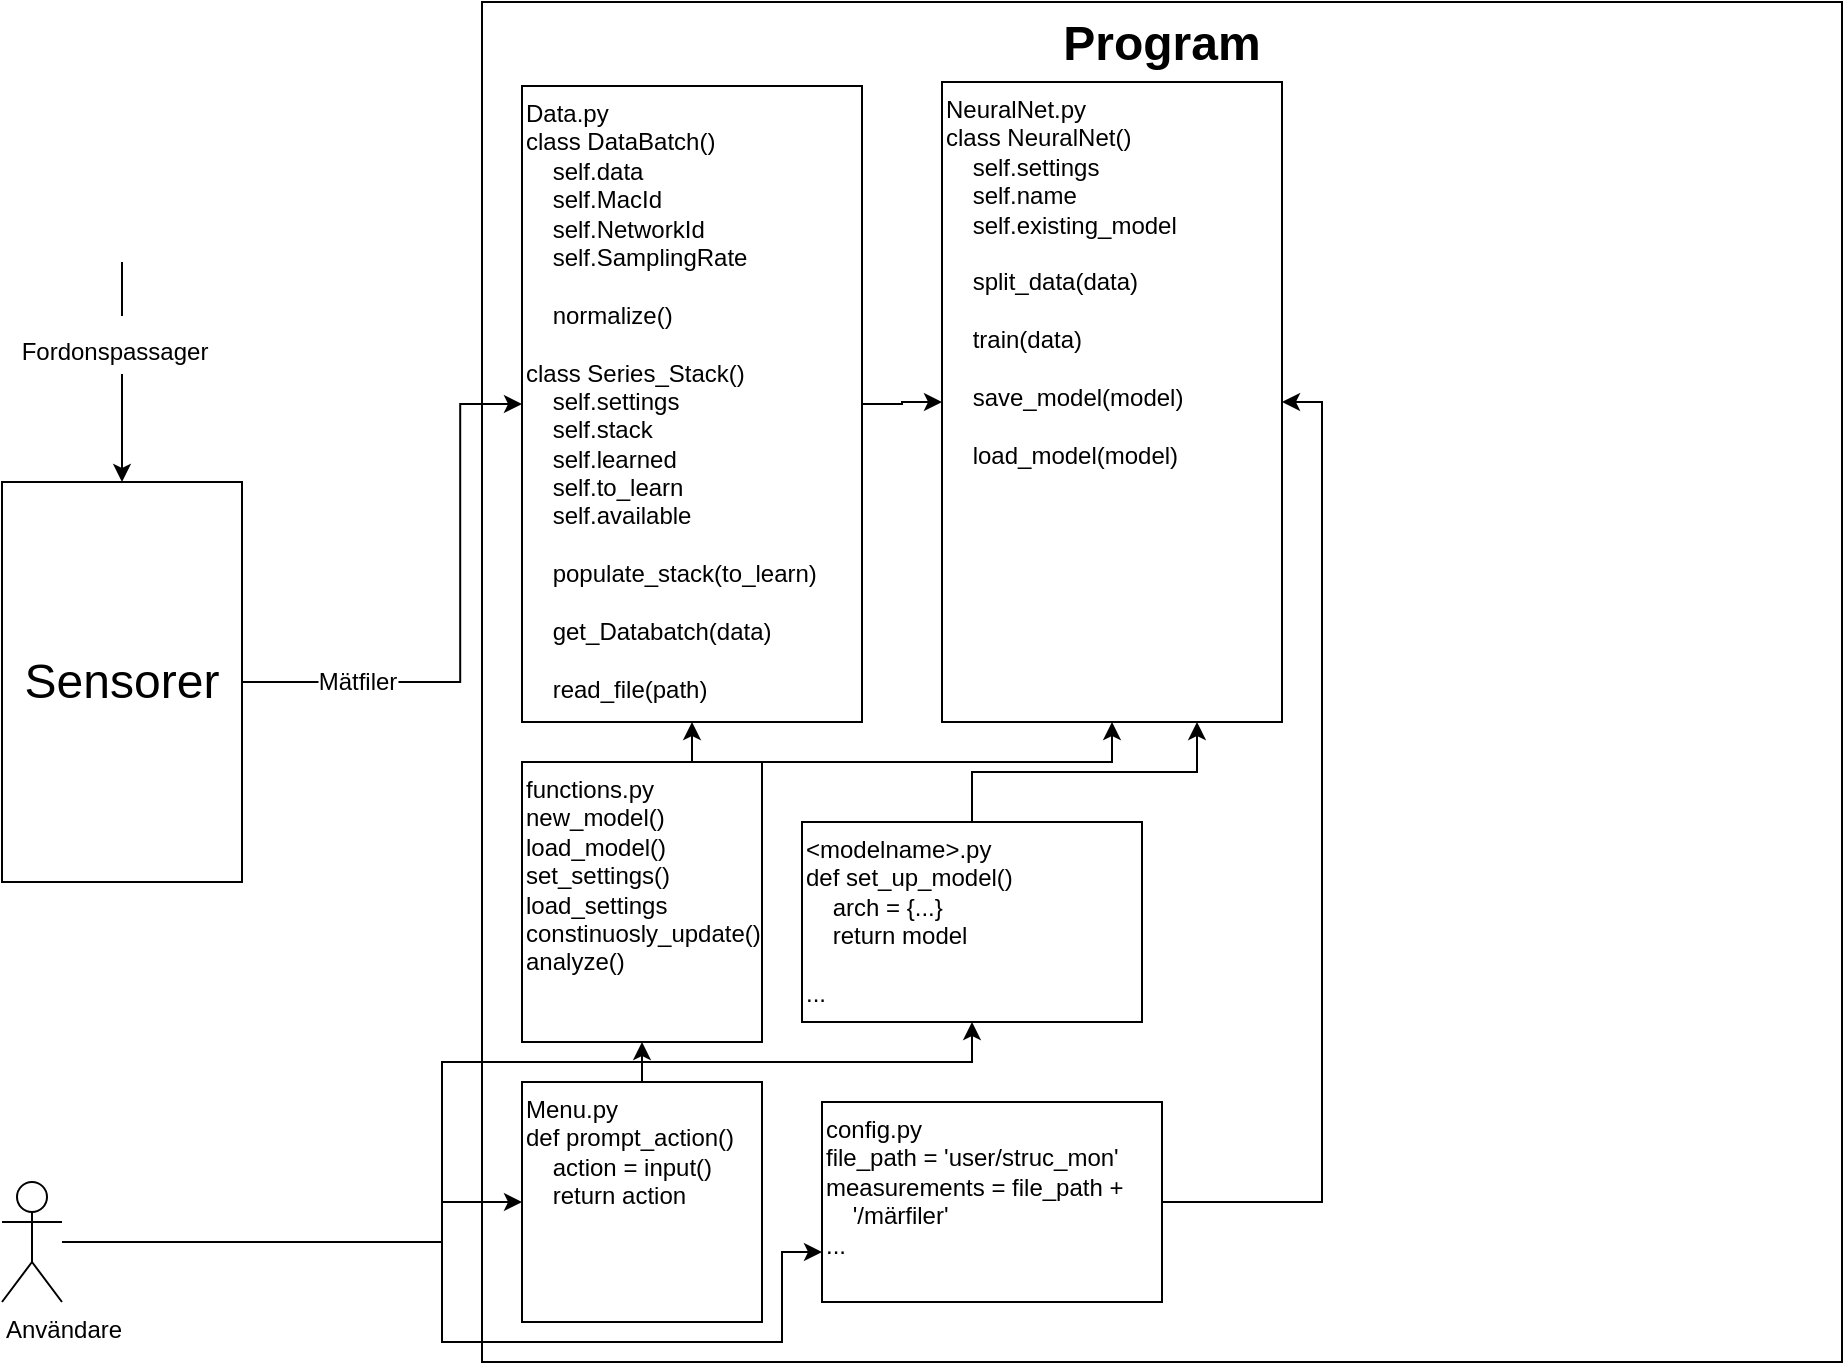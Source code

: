 <mxfile version="14.0.1" type="github" pages="3">
  <diagram id="C5RBs43oDa-KdzZeNtuy" name="Page-1">
    <mxGraphModel dx="1248" dy="712" grid="1" gridSize="10" guides="1" tooltips="1" connect="1" arrows="1" fold="1" page="1" pageScale="1" pageWidth="1169" pageHeight="827" math="0" shadow="0">
      <root>
        <mxCell id="WIyWlLk6GJQsqaUBKTNV-0" />
        <mxCell id="WIyWlLk6GJQsqaUBKTNV-1" parent="WIyWlLk6GJQsqaUBKTNV-0" />
        <mxCell id="3SdIP5uNNKMW2fPhe3Vz-0" value="Program" style="rounded=0;whiteSpace=wrap;html=1;verticalAlign=top;fontSize=24;fontStyle=1" parent="WIyWlLk6GJQsqaUBKTNV-1" vertex="1">
          <mxGeometry x="280" y="80" width="680" height="680" as="geometry" />
        </mxCell>
        <mxCell id="3SdIP5uNNKMW2fPhe3Vz-1" value="Sensorer" style="rounded=0;whiteSpace=wrap;html=1;fontSize=24;" parent="WIyWlLk6GJQsqaUBKTNV-1" vertex="1">
          <mxGeometry x="40.0" y="320" width="120" height="200" as="geometry" />
        </mxCell>
        <mxCell id="3SdIP5uNNKMW2fPhe3Vz-3" style="edgeStyle=orthogonalEdgeStyle;rounded=0;orthogonalLoop=1;jettySize=auto;html=1;entryX=0.5;entryY=0;entryDx=0;entryDy=0;fontSize=24;" parent="WIyWlLk6GJQsqaUBKTNV-1" source="3SdIP5uNNKMW2fPhe3Vz-2" target="3SdIP5uNNKMW2fPhe3Vz-1" edge="1">
          <mxGeometry relative="1" as="geometry">
            <Array as="points">
              <mxPoint x="100" y="220" />
              <mxPoint x="100" y="220" />
            </Array>
          </mxGeometry>
        </mxCell>
        <mxCell id="3SdIP5uNNKMW2fPhe3Vz-4" value="&lt;font&gt;&lt;font style=&quot;font-size: 12px&quot;&gt;Fordonspassager&lt;/font&gt;&lt;br&gt;&lt;/font&gt;" style="edgeLabel;html=1;align=center;verticalAlign=middle;resizable=0;points=[];fontSize=24;" parent="3SdIP5uNNKMW2fPhe3Vz-3" vertex="1" connectable="0">
          <mxGeometry x="-0.256" y="-4" relative="1" as="geometry">
            <mxPoint as="offset" />
          </mxGeometry>
        </mxCell>
        <mxCell id="3SdIP5uNNKMW2fPhe3Vz-2" value="" style="shape=image;imageAspect=0;aspect=fixed;verticalLabelPosition=bottom;verticalAlign=top;fontSize=24;image=https://www.mitti.se/_internal/cimg!0/dzyfbg5iqgwy4n2qbdqmdj723bzd70o.jpeg;" parent="WIyWlLk6GJQsqaUBKTNV-1" vertex="1">
          <mxGeometry x="40" y="80" width="198.24" height="130" as="geometry" />
        </mxCell>
        <mxCell id="3SdIP5uNNKMW2fPhe3Vz-25" style="edgeStyle=orthogonalEdgeStyle;rounded=0;orthogonalLoop=1;jettySize=auto;html=1;entryX=0;entryY=0.5;entryDx=0;entryDy=0;endArrow=classic;endFill=1;fontSize=12;" parent="WIyWlLk6GJQsqaUBKTNV-1" source="3SdIP5uNNKMW2fPhe3Vz-6" target="3SdIP5uNNKMW2fPhe3Vz-8" edge="1">
          <mxGeometry relative="1" as="geometry" />
        </mxCell>
        <mxCell id="3SdIP5uNNKMW2fPhe3Vz-6" value="Mätfiler" style="text;html=1;strokeColor=none;fillColor=none;align=center;verticalAlign=middle;whiteSpace=wrap;rounded=0;fontSize=12;" parent="WIyWlLk6GJQsqaUBKTNV-1" vertex="1">
          <mxGeometry x="198.24" y="410" width="40" height="20" as="geometry" />
        </mxCell>
        <mxCell id="3SdIP5uNNKMW2fPhe3Vz-7" style="edgeStyle=orthogonalEdgeStyle;rounded=0;orthogonalLoop=1;jettySize=auto;html=1;entryX=0;entryY=0.5;entryDx=0;entryDy=0;fontSize=12;endArrow=none;endFill=0;" parent="WIyWlLk6GJQsqaUBKTNV-1" source="3SdIP5uNNKMW2fPhe3Vz-1" target="3SdIP5uNNKMW2fPhe3Vz-6" edge="1">
          <mxGeometry relative="1" as="geometry">
            <mxPoint x="160" y="420.0" as="sourcePoint" />
            <mxPoint x="280" y="420.0" as="targetPoint" />
          </mxGeometry>
        </mxCell>
        <mxCell id="3SdIP5uNNKMW2fPhe3Vz-28" style="edgeStyle=orthogonalEdgeStyle;rounded=0;orthogonalLoop=1;jettySize=auto;html=1;entryX=0;entryY=0.5;entryDx=0;entryDy=0;endArrow=classic;endFill=1;fontSize=12;" parent="WIyWlLk6GJQsqaUBKTNV-1" source="3SdIP5uNNKMW2fPhe3Vz-8" target="3SdIP5uNNKMW2fPhe3Vz-9" edge="1">
          <mxGeometry relative="1" as="geometry" />
        </mxCell>
        <mxCell id="3SdIP5uNNKMW2fPhe3Vz-8" value="Data.py&lt;br&gt;class DataBatch()&lt;br&gt;&amp;nbsp; &amp;nbsp; self.data&lt;br&gt;&lt;div&gt;&amp;nbsp; &amp;nbsp; self.MacId&lt;/div&gt;&lt;div&gt;&amp;nbsp; &amp;nbsp; self.NetworkId&lt;/div&gt;&lt;div&gt;&amp;nbsp; &amp;nbsp; self.SamplingRate&lt;/div&gt;&lt;div&gt;&lt;br&gt;&lt;/div&gt;&lt;div&gt;&amp;nbsp; &amp;nbsp; normalize()&lt;/div&gt;&lt;div&gt;&lt;br&gt;&lt;/div&gt;class Series_Stack()&lt;br&gt;&amp;nbsp; &amp;nbsp; self.settings&lt;br&gt;&amp;nbsp; &amp;nbsp; self.stack&lt;br&gt;&amp;nbsp; &amp;nbsp; self.learned&lt;br&gt;&amp;nbsp; &amp;nbsp; self.to_learn&lt;br&gt;&amp;nbsp; &amp;nbsp; self.available&lt;br&gt;&lt;br&gt;&amp;nbsp; &amp;nbsp; populate_stack(to_learn)&lt;br&gt;&lt;br&gt;&amp;nbsp; &amp;nbsp; get_Databatch(data)&lt;br&gt;&lt;br&gt;&amp;nbsp; &amp;nbsp; read_file(path)" style="rounded=0;whiteSpace=wrap;html=1;fontSize=12;align=left;verticalAlign=top;" parent="WIyWlLk6GJQsqaUBKTNV-1" vertex="1">
          <mxGeometry x="300" y="122" width="170" height="318" as="geometry" />
        </mxCell>
        <mxCell id="3SdIP5uNNKMW2fPhe3Vz-9" value="NeuralNet.py&lt;br&gt;class NeuralNet()&lt;br&gt;&amp;nbsp; &amp;nbsp; self.settings&lt;br&gt;&amp;nbsp; &amp;nbsp; self.name&lt;br&gt;&amp;nbsp; &amp;nbsp; self.existing_model&lt;br&gt;&lt;br&gt;&amp;nbsp; &amp;nbsp; split_data(data)&lt;br&gt;&lt;br&gt;&amp;nbsp; &amp;nbsp; train(data)&lt;br&gt;&lt;br&gt;&amp;nbsp; &amp;nbsp; save_model(model)&lt;br&gt;&lt;br&gt;&amp;nbsp; &amp;nbsp; load_model(model)" style="rounded=0;whiteSpace=wrap;html=1;fontSize=12;align=left;verticalAlign=top;" parent="WIyWlLk6GJQsqaUBKTNV-1" vertex="1">
          <mxGeometry x="510" y="120" width="170" height="320" as="geometry" />
        </mxCell>
        <mxCell id="fk17r2AHfMUluzev5C7j-2" style="edgeStyle=orthogonalEdgeStyle;rounded=0;orthogonalLoop=1;jettySize=auto;html=1;entryX=0.75;entryY=1;entryDx=0;entryDy=0;" parent="WIyWlLk6GJQsqaUBKTNV-1" source="3SdIP5uNNKMW2fPhe3Vz-10" target="3SdIP5uNNKMW2fPhe3Vz-9" edge="1">
          <mxGeometry relative="1" as="geometry" />
        </mxCell>
        <mxCell id="3SdIP5uNNKMW2fPhe3Vz-10" value="&amp;lt;modelname&amp;gt;.py&lt;br&gt;def set_up_model()&lt;br&gt;&amp;nbsp; &amp;nbsp; arch = {...}&lt;br&gt;&amp;nbsp; &amp;nbsp; return model&lt;br&gt;&lt;br&gt;..." style="rounded=0;whiteSpace=wrap;html=1;fontSize=12;align=left;verticalAlign=top;" parent="WIyWlLk6GJQsqaUBKTNV-1" vertex="1">
          <mxGeometry x="440" y="490" width="170" height="100" as="geometry" />
        </mxCell>
        <mxCell id="3SdIP5uNNKMW2fPhe3Vz-26" style="edgeStyle=orthogonalEdgeStyle;rounded=0;orthogonalLoop=1;jettySize=auto;html=1;exitX=0;exitY=0.5;exitDx=0;exitDy=0;entryX=1;entryY=0.5;entryDx=0;entryDy=0;endArrow=classic;endFill=1;fontSize=12;" parent="WIyWlLk6GJQsqaUBKTNV-1" source="3SdIP5uNNKMW2fPhe3Vz-11" target="3SdIP5uNNKMW2fPhe3Vz-9" edge="1">
          <mxGeometry relative="1" as="geometry">
            <Array as="points">
              <mxPoint x="700" y="680" />
              <mxPoint x="700" y="280" />
            </Array>
          </mxGeometry>
        </mxCell>
        <mxCell id="3SdIP5uNNKMW2fPhe3Vz-11" value="config.py&lt;br&gt;file_path = &#39;user/struc_mon&#39;&lt;br&gt;measurements = file_path +&amp;nbsp;&lt;br&gt;&amp;nbsp; &amp;nbsp; &#39;/märfiler&#39;&lt;br&gt;...&lt;br&gt;" style="rounded=0;whiteSpace=wrap;html=1;fontSize=12;verticalAlign=top;align=left;" parent="WIyWlLk6GJQsqaUBKTNV-1" vertex="1">
          <mxGeometry x="450" y="630" width="170" height="100" as="geometry" />
        </mxCell>
        <mxCell id="3SdIP5uNNKMW2fPhe3Vz-20" style="edgeStyle=orthogonalEdgeStyle;rounded=0;orthogonalLoop=1;jettySize=auto;html=1;exitX=0.5;exitY=0;exitDx=0;exitDy=0;entryX=0.5;entryY=1;entryDx=0;entryDy=0;endArrow=classic;endFill=1;fontSize=12;" parent="WIyWlLk6GJQsqaUBKTNV-1" source="3SdIP5uNNKMW2fPhe3Vz-12" target="3SdIP5uNNKMW2fPhe3Vz-19" edge="1">
          <mxGeometry relative="1" as="geometry" />
        </mxCell>
        <mxCell id="3SdIP5uNNKMW2fPhe3Vz-12" value="Menu.py&lt;br&gt;def prompt_action()&lt;br&gt;&amp;nbsp; &amp;nbsp; action = input()&lt;br&gt;&amp;nbsp; &amp;nbsp; return action" style="rounded=0;whiteSpace=wrap;html=1;fontSize=12;align=left;verticalAlign=top;" parent="WIyWlLk6GJQsqaUBKTNV-1" vertex="1">
          <mxGeometry x="300" y="620" width="120" height="120" as="geometry" />
        </mxCell>
        <mxCell id="3SdIP5uNNKMW2fPhe3Vz-18" style="edgeStyle=orthogonalEdgeStyle;rounded=0;orthogonalLoop=1;jettySize=auto;html=1;endArrow=classic;endFill=1;fontSize=12;entryX=0;entryY=0.75;entryDx=0;entryDy=0;" parent="WIyWlLk6GJQsqaUBKTNV-1" source="3SdIP5uNNKMW2fPhe3Vz-13" target="3SdIP5uNNKMW2fPhe3Vz-11" edge="1">
          <mxGeometry relative="1" as="geometry">
            <mxPoint x="220" y="730" as="targetPoint" />
            <Array as="points">
              <mxPoint x="260" y="700" />
              <mxPoint x="260" y="750" />
              <mxPoint x="430" y="750" />
              <mxPoint x="430" y="705" />
            </Array>
          </mxGeometry>
        </mxCell>
        <mxCell id="fk17r2AHfMUluzev5C7j-4" style="edgeStyle=orthogonalEdgeStyle;rounded=0;orthogonalLoop=1;jettySize=auto;html=1;" parent="WIyWlLk6GJQsqaUBKTNV-1" source="3SdIP5uNNKMW2fPhe3Vz-13" target="3SdIP5uNNKMW2fPhe3Vz-10" edge="1">
          <mxGeometry relative="1" as="geometry">
            <mxPoint x="240" y="620" as="targetPoint" />
            <Array as="points">
              <mxPoint x="260" y="700" />
              <mxPoint x="260" y="610" />
              <mxPoint x="525" y="610" />
            </Array>
          </mxGeometry>
        </mxCell>
        <mxCell id="fk17r2AHfMUluzev5C7j-6" style="edgeStyle=orthogonalEdgeStyle;rounded=0;orthogonalLoop=1;jettySize=auto;html=1;entryX=0;entryY=0.5;entryDx=0;entryDy=0;" parent="WIyWlLk6GJQsqaUBKTNV-1" source="3SdIP5uNNKMW2fPhe3Vz-13" target="3SdIP5uNNKMW2fPhe3Vz-12" edge="1">
          <mxGeometry relative="1" as="geometry">
            <Array as="points">
              <mxPoint x="260" y="700" />
              <mxPoint x="260" y="680" />
            </Array>
          </mxGeometry>
        </mxCell>
        <mxCell id="3SdIP5uNNKMW2fPhe3Vz-13" value="Användare" style="shape=umlActor;verticalLabelPosition=bottom;verticalAlign=top;html=1;outlineConnect=0;fontSize=12;align=left;" parent="WIyWlLk6GJQsqaUBKTNV-1" vertex="1">
          <mxGeometry x="40" y="670" width="30" height="60" as="geometry" />
        </mxCell>
        <mxCell id="3SdIP5uNNKMW2fPhe3Vz-22" style="edgeStyle=orthogonalEdgeStyle;rounded=0;orthogonalLoop=1;jettySize=auto;html=1;exitX=0.5;exitY=0;exitDx=0;exitDy=0;entryX=0.5;entryY=1;entryDx=0;entryDy=0;endArrow=classic;endFill=1;fontSize=12;" parent="WIyWlLk6GJQsqaUBKTNV-1" source="3SdIP5uNNKMW2fPhe3Vz-19" target="3SdIP5uNNKMW2fPhe3Vz-8" edge="1">
          <mxGeometry relative="1" as="geometry" />
        </mxCell>
        <mxCell id="3SdIP5uNNKMW2fPhe3Vz-24" style="edgeStyle=orthogonalEdgeStyle;rounded=0;orthogonalLoop=1;jettySize=auto;html=1;exitX=0.5;exitY=0;exitDx=0;exitDy=0;entryX=0.5;entryY=1;entryDx=0;entryDy=0;endArrow=classic;endFill=1;fontSize=12;" parent="WIyWlLk6GJQsqaUBKTNV-1" source="3SdIP5uNNKMW2fPhe3Vz-19" target="3SdIP5uNNKMW2fPhe3Vz-9" edge="1">
          <mxGeometry relative="1" as="geometry">
            <Array as="points">
              <mxPoint x="595" y="460" />
            </Array>
          </mxGeometry>
        </mxCell>
        <mxCell id="3SdIP5uNNKMW2fPhe3Vz-19" value="functions.py&lt;br&gt;new_model()&lt;br&gt;load_model()&lt;br&gt;set_settings()&lt;br&gt;load_settings&lt;br&gt;constinuosly_update()&lt;br&gt;analyze()" style="rounded=0;whiteSpace=wrap;html=1;fontSize=12;align=left;verticalAlign=top;" parent="WIyWlLk6GJQsqaUBKTNV-1" vertex="1">
          <mxGeometry x="300" y="460" width="120" height="140" as="geometry" />
        </mxCell>
      </root>
    </mxGraphModel>
  </diagram>
  <diagram id="y59KjhfASonp9bvUzr6B" name="Page-2">
    <mxGraphModel dx="1248" dy="712" grid="1" gridSize="10" guides="1" tooltips="1" connect="1" arrows="1" fold="1" page="1" pageScale="1" pageWidth="1169" pageHeight="827" math="0" shadow="0">
      <root>
        <mxCell id="y8WJnsj6zFj0yr_6rQvr-0" />
        <mxCell id="y8WJnsj6zFj0yr_6rQvr-1" parent="y8WJnsj6zFj0yr_6rQvr-0" />
        <mxCell id="y8WJnsj6zFj0yr_6rQvr-2" value="Model" style="swimlane;fontStyle=3;align=center;verticalAlign=top;childLayout=stackLayout;horizontal=1;startSize=26;horizontalStack=0;resizeParent=1;resizeParentMax=0;resizeLast=0;collapsible=1;marginBottom=0;" parent="y8WJnsj6zFj0yr_6rQvr-1" vertex="1">
          <mxGeometry x="200" y="120" width="160" height="198" as="geometry" />
        </mxCell>
        <mxCell id="y8WJnsj6zFj0yr_6rQvr-3" value="+ attribute: settings&#xa;" style="text;strokeColor=none;fillColor=none;align=left;verticalAlign=top;spacingLeft=4;spacingRight=4;overflow=hidden;rotatable=0;points=[[0,0.5],[1,0.5]];portConstraint=eastwest;" parent="y8WJnsj6zFj0yr_6rQvr-2" vertex="1">
          <mxGeometry y="26" width="160" height="26" as="geometry" />
        </mxCell>
        <mxCell id="y8WJnsj6zFj0yr_6rQvr-6" value="+ attribute: name" style="text;strokeColor=none;fillColor=none;align=left;verticalAlign=top;spacingLeft=4;spacingRight=4;overflow=hidden;rotatable=0;points=[[0,0.5],[1,0.5]];portConstraint=eastwest;" parent="y8WJnsj6zFj0yr_6rQvr-2" vertex="1">
          <mxGeometry y="52" width="160" height="26" as="geometry" />
        </mxCell>
        <mxCell id="y8WJnsj6zFj0yr_6rQvr-7" value="+ attribute: existing_model&#xa;" style="text;strokeColor=none;fillColor=none;align=left;verticalAlign=top;spacingLeft=4;spacingRight=4;overflow=hidden;rotatable=0;points=[[0,0.5],[1,0.5]];portConstraint=eastwest;" parent="y8WJnsj6zFj0yr_6rQvr-2" vertex="1">
          <mxGeometry y="78" width="160" height="26" as="geometry" />
        </mxCell>
        <mxCell id="y8WJnsj6zFj0yr_6rQvr-4" value="" style="line;strokeWidth=1;fillColor=none;align=left;verticalAlign=middle;spacingTop=-1;spacingLeft=3;spacingRight=3;rotatable=0;labelPosition=right;points=[];portConstraint=eastwest;" parent="y8WJnsj6zFj0yr_6rQvr-2" vertex="1">
          <mxGeometry y="104" width="160" height="8" as="geometry" />
        </mxCell>
        <mxCell id="y8WJnsj6zFj0yr_6rQvr-8" value="&lt;meta charset=&quot;utf-8&quot;&gt;&lt;span style=&quot;color: rgb(0, 0, 0); font-family: helvetica; font-size: 12px; font-style: normal; font-weight: 400; letter-spacing: normal; text-align: left; text-indent: 0px; text-transform: none; word-spacing: 0px; background-color: rgb(248, 249, 250); display: inline; float: none;&quot;&gt;+ method: init&lt;/span&gt;" style="text;whiteSpace=wrap;html=1;" parent="y8WJnsj6zFj0yr_6rQvr-2" vertex="1">
          <mxGeometry y="112" width="160" height="30" as="geometry" />
        </mxCell>
        <mxCell id="y8WJnsj6zFj0yr_6rQvr-5" value="+ method: setup" style="text;strokeColor=none;fillColor=none;align=left;verticalAlign=top;spacingLeft=4;spacingRight=4;overflow=hidden;rotatable=0;points=[[0,0.5],[1,0.5]];portConstraint=eastwest;" parent="y8WJnsj6zFj0yr_6rQvr-2" vertex="1">
          <mxGeometry y="142" width="160" height="26" as="geometry" />
        </mxCell>
        <mxCell id="y8WJnsj6zFj0yr_6rQvr-9" value="&lt;span style=&quot;color: rgb(0 , 0 , 0) ; font-family: &amp;#34;helvetica&amp;#34; ; font-size: 12px ; font-style: normal ; font-weight: 400 ; letter-spacing: normal ; text-align: left ; text-indent: 0px ; text-transform: none ; word-spacing: 0px ; background-color: rgb(248 , 249 , 250) ; display: inline ; float: none&quot;&gt;+ method: make_dataframe&lt;/span&gt;" style="text;whiteSpace=wrap;html=1;" parent="y8WJnsj6zFj0yr_6rQvr-2" vertex="1">
          <mxGeometry y="168" width="160" height="30" as="geometry" />
        </mxCell>
        <mxCell id="y8WJnsj6zFj0yr_6rQvr-10" value="NeuralNet" style="swimlane;fontStyle=3;align=center;verticalAlign=top;childLayout=stackLayout;horizontal=1;startSize=26;horizontalStack=0;resizeParent=1;resizeParentMax=0;resizeLast=0;collapsible=1;marginBottom=0;" parent="y8WJnsj6zFj0yr_6rQvr-1" vertex="1">
          <mxGeometry x="200" y="360" width="160" height="112" as="geometry" />
        </mxCell>
        <mxCell id="y8WJnsj6zFj0yr_6rQvr-11" value="+ attribute: nn" style="text;strokeColor=none;fillColor=none;align=left;verticalAlign=top;spacingLeft=4;spacingRight=4;overflow=hidden;rotatable=0;points=[[0,0.5],[1,0.5]];portConstraint=eastwest;" parent="y8WJnsj6zFj0yr_6rQvr-10" vertex="1">
          <mxGeometry y="26" width="160" height="26" as="geometry" />
        </mxCell>
        <mxCell id="y8WJnsj6zFj0yr_6rQvr-15" value="+ field: type" style="text;strokeColor=none;fillColor=none;align=left;verticalAlign=top;spacingLeft=4;spacingRight=4;overflow=hidden;rotatable=0;points=[[0,0.5],[1,0.5]];portConstraint=eastwest;" parent="y8WJnsj6zFj0yr_6rQvr-10" vertex="1">
          <mxGeometry y="52" width="160" height="26" as="geometry" />
        </mxCell>
        <mxCell id="y8WJnsj6zFj0yr_6rQvr-12" value="" style="line;strokeWidth=1;fillColor=none;align=left;verticalAlign=middle;spacingTop=-1;spacingLeft=3;spacingRight=3;rotatable=0;labelPosition=right;points=[];portConstraint=eastwest;" parent="y8WJnsj6zFj0yr_6rQvr-10" vertex="1">
          <mxGeometry y="78" width="160" height="8" as="geometry" />
        </mxCell>
        <mxCell id="y8WJnsj6zFj0yr_6rQvr-13" value="+ method(type): type" style="text;strokeColor=none;fillColor=none;align=left;verticalAlign=top;spacingLeft=4;spacingRight=4;overflow=hidden;rotatable=0;points=[[0,0.5],[1,0.5]];portConstraint=eastwest;" parent="y8WJnsj6zFj0yr_6rQvr-10" vertex="1">
          <mxGeometry y="86" width="160" height="26" as="geometry" />
        </mxCell>
      </root>
    </mxGraphModel>
  </diagram>
  <diagram id="dw5nj-q4cA5HlDSJhuxH" name="Page-3">
    <mxGraphModel dx="1783" dy="1017" grid="1" gridSize="10" guides="1" tooltips="1" connect="1" arrows="1" fold="1" page="1" pageScale="1" pageWidth="1169" pageHeight="827" math="0" shadow="0">
      <root>
        <mxCell id="lFk1K94WSbGUSgZNSK4V-0" />
        <mxCell id="lFk1K94WSbGUSgZNSK4V-1" parent="lFk1K94WSbGUSgZNSK4V-0" />
        <mxCell id="lFk1K94WSbGUSgZNSK4V-2" value="DataBatch" style="swimlane;fontStyle=1;align=center;verticalAlign=top;childLayout=stackLayout;horizontal=1;startSize=26;horizontalStack=0;resizeParent=1;resizeParentMax=0;resizeLast=0;collapsible=1;marginBottom=0;" vertex="1" parent="lFk1K94WSbGUSgZNSK4V-1">
          <mxGeometry x="80" y="80" width="160" height="230" as="geometry" />
        </mxCell>
        <mxCell id="lFk1K94WSbGUSgZNSK4V-3" value="data&#xa;networkId&#xa;dataAcquisitionCycle&#xa;dataAcquisitionDuration&#xa;samplingRate&#xa;cutOffDrequency&#xa;date&#xa;filteredData" style="text;strokeColor=none;fillColor=none;align=left;verticalAlign=top;spacingLeft=4;spacingRight=4;overflow=hidden;rotatable=0;points=[[0,0.5],[1,0.5]];portConstraint=eastwest;" vertex="1" parent="lFk1K94WSbGUSgZNSK4V-2">
          <mxGeometry y="26" width="160" height="144" as="geometry" />
        </mxCell>
        <mxCell id="lFk1K94WSbGUSgZNSK4V-4" value="" style="line;strokeWidth=1;fillColor=none;align=left;verticalAlign=middle;spacingTop=-1;spacingLeft=3;spacingRight=3;rotatable=0;labelPosition=right;points=[];portConstraint=eastwest;" vertex="1" parent="lFk1K94WSbGUSgZNSK4V-2">
          <mxGeometry y="170" width="160" height="8" as="geometry" />
        </mxCell>
        <mxCell id="lFk1K94WSbGUSgZNSK4V-5" value="addDateSignal(self)&#xa;filterData(self)&#xa;plotData(self)" style="text;strokeColor=none;fillColor=none;align=left;verticalAlign=top;spacingLeft=4;spacingRight=4;overflow=hidden;rotatable=0;points=[[0,0.5],[1,0.5]];portConstraint=eastwest;" vertex="1" parent="lFk1K94WSbGUSgZNSK4V-2">
          <mxGeometry y="178" width="160" height="52" as="geometry" />
        </mxCell>
        <mxCell id="lFk1K94WSbGUSgZNSK4V-6" value="SeriesStack" style="swimlane;fontStyle=3;align=center;verticalAlign=top;childLayout=stackLayout;horizontal=1;startSize=26;horizontalStack=0;resizeParent=1;resizeParentMax=0;resizeLast=0;collapsible=1;marginBottom=0;" vertex="1" parent="lFk1K94WSbGUSgZNSK4V-1">
          <mxGeometry x="80" y="470" width="180" height="190" as="geometry" />
        </mxCell>
        <mxCell id="lFk1K94WSbGUSgZNSK4V-7" value="learned&#xa;toLearn&#xa;available&#xa;inStack&#xa;stack" style="text;strokeColor=none;fillColor=none;align=left;verticalAlign=top;spacingLeft=4;spacingRight=4;overflow=hidden;rotatable=0;points=[[0,0.5],[1,0.5]];portConstraint=eastwest;" vertex="1" parent="lFk1K94WSbGUSgZNSK4V-6">
          <mxGeometry y="26" width="180" height="84" as="geometry" />
        </mxCell>
        <mxCell id="lFk1K94WSbGUSgZNSK4V-8" value="" style="line;strokeWidth=1;fillColor=none;align=left;verticalAlign=middle;spacingTop=-1;spacingLeft=3;spacingRight=3;rotatable=0;labelPosition=right;points=[];portConstraint=eastwest;" vertex="1" parent="lFk1K94WSbGUSgZNSK4V-6">
          <mxGeometry y="110" width="180" height="8" as="geometry" />
        </mxCell>
        <mxCell id="lFk1K94WSbGUSgZNSK4V-9" value="populateStack(self)&#xa;getDataSeries(self,dataFrame)&#xa;readFile(path)&#xa;pickSeries(index)" style="text;strokeColor=none;fillColor=none;align=left;verticalAlign=top;spacingLeft=4;spacingRight=4;overflow=hidden;rotatable=0;points=[[0,0.5],[1,0.5]];portConstraint=eastwest;" vertex="1" parent="lFk1K94WSbGUSgZNSK4V-6">
          <mxGeometry y="118" width="180" height="72" as="geometry" />
        </mxCell>
        <mxCell id="lFk1K94WSbGUSgZNSK4V-10" value="AccSeriesStack" style="swimlane;fontStyle=1;align=center;verticalAlign=top;childLayout=stackLayout;horizontal=1;startSize=26;horizontalStack=0;resizeParent=1;resizeParentMax=0;resizeLast=0;collapsible=1;marginBottom=0;" vertex="1" parent="lFk1K94WSbGUSgZNSK4V-1">
          <mxGeometry x="360" y="330" width="160" height="94" as="geometry" />
        </mxCell>
        <mxCell id="lFk1K94WSbGUSgZNSK4V-11" value="header&#xa;features" style="text;strokeColor=none;fillColor=none;align=left;verticalAlign=top;spacingLeft=4;spacingRight=4;overflow=hidden;rotatable=0;points=[[0,0.5],[1,0.5]];portConstraint=eastwest;" vertex="1" parent="lFk1K94WSbGUSgZNSK4V-10">
          <mxGeometry y="26" width="160" height="34" as="geometry" />
        </mxCell>
        <mxCell id="lFk1K94WSbGUSgZNSK4V-12" value="" style="line;strokeWidth=1;fillColor=none;align=left;verticalAlign=middle;spacingTop=-1;spacingLeft=3;spacingRight=3;rotatable=0;labelPosition=right;points=[];portConstraint=eastwest;" vertex="1" parent="lFk1K94WSbGUSgZNSK4V-10">
          <mxGeometry y="60" width="160" height="8" as="geometry" />
        </mxCell>
        <mxCell id="lFk1K94WSbGUSgZNSK4V-13" value="init" style="text;strokeColor=none;fillColor=none;align=left;verticalAlign=top;spacingLeft=4;spacingRight=4;overflow=hidden;rotatable=0;points=[[0,0.5],[1,0.5]];portConstraint=eastwest;" vertex="1" parent="lFk1K94WSbGUSgZNSK4V-10">
          <mxGeometry y="68" width="160" height="26" as="geometry" />
        </mxCell>
        <mxCell id="lFk1K94WSbGUSgZNSK4V-14" value="InclSeriesStack" style="swimlane;fontStyle=1;align=center;verticalAlign=top;childLayout=stackLayout;horizontal=1;startSize=26;horizontalStack=0;resizeParent=1;resizeParentMax=0;resizeLast=0;collapsible=1;marginBottom=0;" vertex="1" parent="lFk1K94WSbGUSgZNSK4V-1">
          <mxGeometry x="360" y="510" width="160" height="94" as="geometry" />
        </mxCell>
        <mxCell id="lFk1K94WSbGUSgZNSK4V-15" value="header&#xa;features" style="text;strokeColor=none;fillColor=none;align=left;verticalAlign=top;spacingLeft=4;spacingRight=4;overflow=hidden;rotatable=0;points=[[0,0.5],[1,0.5]];portConstraint=eastwest;" vertex="1" parent="lFk1K94WSbGUSgZNSK4V-14">
          <mxGeometry y="26" width="160" height="34" as="geometry" />
        </mxCell>
        <mxCell id="lFk1K94WSbGUSgZNSK4V-16" value="" style="line;strokeWidth=1;fillColor=none;align=left;verticalAlign=middle;spacingTop=-1;spacingLeft=3;spacingRight=3;rotatable=0;labelPosition=right;points=[];portConstraint=eastwest;" vertex="1" parent="lFk1K94WSbGUSgZNSK4V-14">
          <mxGeometry y="60" width="160" height="8" as="geometry" />
        </mxCell>
        <mxCell id="lFk1K94WSbGUSgZNSK4V-17" value="init" style="text;strokeColor=none;fillColor=none;align=left;verticalAlign=top;spacingLeft=4;spacingRight=4;overflow=hidden;rotatable=0;points=[[0,0.5],[1,0.5]];portConstraint=eastwest;" vertex="1" parent="lFk1K94WSbGUSgZNSK4V-14">
          <mxGeometry y="68" width="160" height="26" as="geometry" />
        </mxCell>
        <mxCell id="lFk1K94WSbGUSgZNSK4V-18" value="StrainSeriesStack" style="swimlane;fontStyle=1;align=center;verticalAlign=top;childLayout=stackLayout;horizontal=1;startSize=26;horizontalStack=0;resizeParent=1;resizeParentMax=0;resizeLast=0;collapsible=1;marginBottom=0;" vertex="1" parent="lFk1K94WSbGUSgZNSK4V-1">
          <mxGeometry x="360" y="680" width="160" height="94" as="geometry" />
        </mxCell>
        <mxCell id="lFk1K94WSbGUSgZNSK4V-19" value="header&#xa;features" style="text;strokeColor=none;fillColor=none;align=left;verticalAlign=top;spacingLeft=4;spacingRight=4;overflow=hidden;rotatable=0;points=[[0,0.5],[1,0.5]];portConstraint=eastwest;" vertex="1" parent="lFk1K94WSbGUSgZNSK4V-18">
          <mxGeometry y="26" width="160" height="34" as="geometry" />
        </mxCell>
        <mxCell id="lFk1K94WSbGUSgZNSK4V-20" value="" style="line;strokeWidth=1;fillColor=none;align=left;verticalAlign=middle;spacingTop=-1;spacingLeft=3;spacingRight=3;rotatable=0;labelPosition=right;points=[];portConstraint=eastwest;" vertex="1" parent="lFk1K94WSbGUSgZNSK4V-18">
          <mxGeometry y="60" width="160" height="8" as="geometry" />
        </mxCell>
        <mxCell id="lFk1K94WSbGUSgZNSK4V-21" value="init" style="text;strokeColor=none;fillColor=none;align=left;verticalAlign=top;spacingLeft=4;spacingRight=4;overflow=hidden;rotatable=0;points=[[0,0.5],[1,0.5]];portConstraint=eastwest;" vertex="1" parent="lFk1K94WSbGUSgZNSK4V-18">
          <mxGeometry y="68" width="160" height="26" as="geometry" />
        </mxCell>
        <mxCell id="lFk1K94WSbGUSgZNSK4V-22" value="" style="endArrow=block;endSize=16;endFill=0;html=1;entryX=1.006;entryY=0.833;entryDx=0;entryDy=0;entryPerimeter=0;" edge="1" parent="lFk1K94WSbGUSgZNSK4V-1" target="lFk1K94WSbGUSgZNSK4V-7">
          <mxGeometry width="160" relative="1" as="geometry">
            <mxPoint x="320" y="566" as="sourcePoint" />
            <mxPoint x="400" y="700" as="targetPoint" />
          </mxGeometry>
        </mxCell>
        <mxCell id="lFk1K94WSbGUSgZNSK4V-23" style="edgeStyle=orthogonalEdgeStyle;rounded=0;orthogonalLoop=1;jettySize=auto;html=1;endArrow=none;endFill=0;" edge="1" parent="lFk1K94WSbGUSgZNSK4V-1" source="lFk1K94WSbGUSgZNSK4V-13">
          <mxGeometry relative="1" as="geometry">
            <mxPoint x="320" y="570" as="targetPoint" />
          </mxGeometry>
        </mxCell>
        <mxCell id="lFk1K94WSbGUSgZNSK4V-24" style="edgeStyle=orthogonalEdgeStyle;rounded=0;orthogonalLoop=1;jettySize=auto;html=1;endArrow=none;endFill=0;" edge="1" parent="lFk1K94WSbGUSgZNSK4V-1" source="lFk1K94WSbGUSgZNSK4V-15">
          <mxGeometry relative="1" as="geometry">
            <mxPoint x="320" y="560" as="targetPoint" />
            <Array as="points">
              <mxPoint x="320" y="570" />
            </Array>
          </mxGeometry>
        </mxCell>
        <mxCell id="lFk1K94WSbGUSgZNSK4V-25" style="edgeStyle=orthogonalEdgeStyle;rounded=0;orthogonalLoop=1;jettySize=auto;html=1;endArrow=none;endFill=0;" edge="1" parent="lFk1K94WSbGUSgZNSK4V-1" source="lFk1K94WSbGUSgZNSK4V-19">
          <mxGeometry relative="1" as="geometry">
            <mxPoint x="320" y="570" as="targetPoint" />
          </mxGeometry>
        </mxCell>
        <mxCell id="lFk1K94WSbGUSgZNSK4V-26" value="1..*" style="endArrow=open;html=1;endSize=12;startArrow=diamondThin;startSize=14;startFill=1;align=left;verticalAlign=bottom;entryX=0.5;entryY=1.062;entryDx=0;entryDy=0;entryPerimeter=0;exitX=0.441;exitY=0;exitDx=0;exitDy=0;exitPerimeter=0;" edge="1" parent="lFk1K94WSbGUSgZNSK4V-1" source="lFk1K94WSbGUSgZNSK4V-6" target="lFk1K94WSbGUSgZNSK4V-5">
          <mxGeometry x="-0.872" y="-1" relative="1" as="geometry">
            <mxPoint x="90" y="400" as="sourcePoint" />
            <mxPoint x="250" y="400" as="targetPoint" />
            <mxPoint as="offset" />
          </mxGeometry>
        </mxCell>
      </root>
    </mxGraphModel>
  </diagram>
</mxfile>
